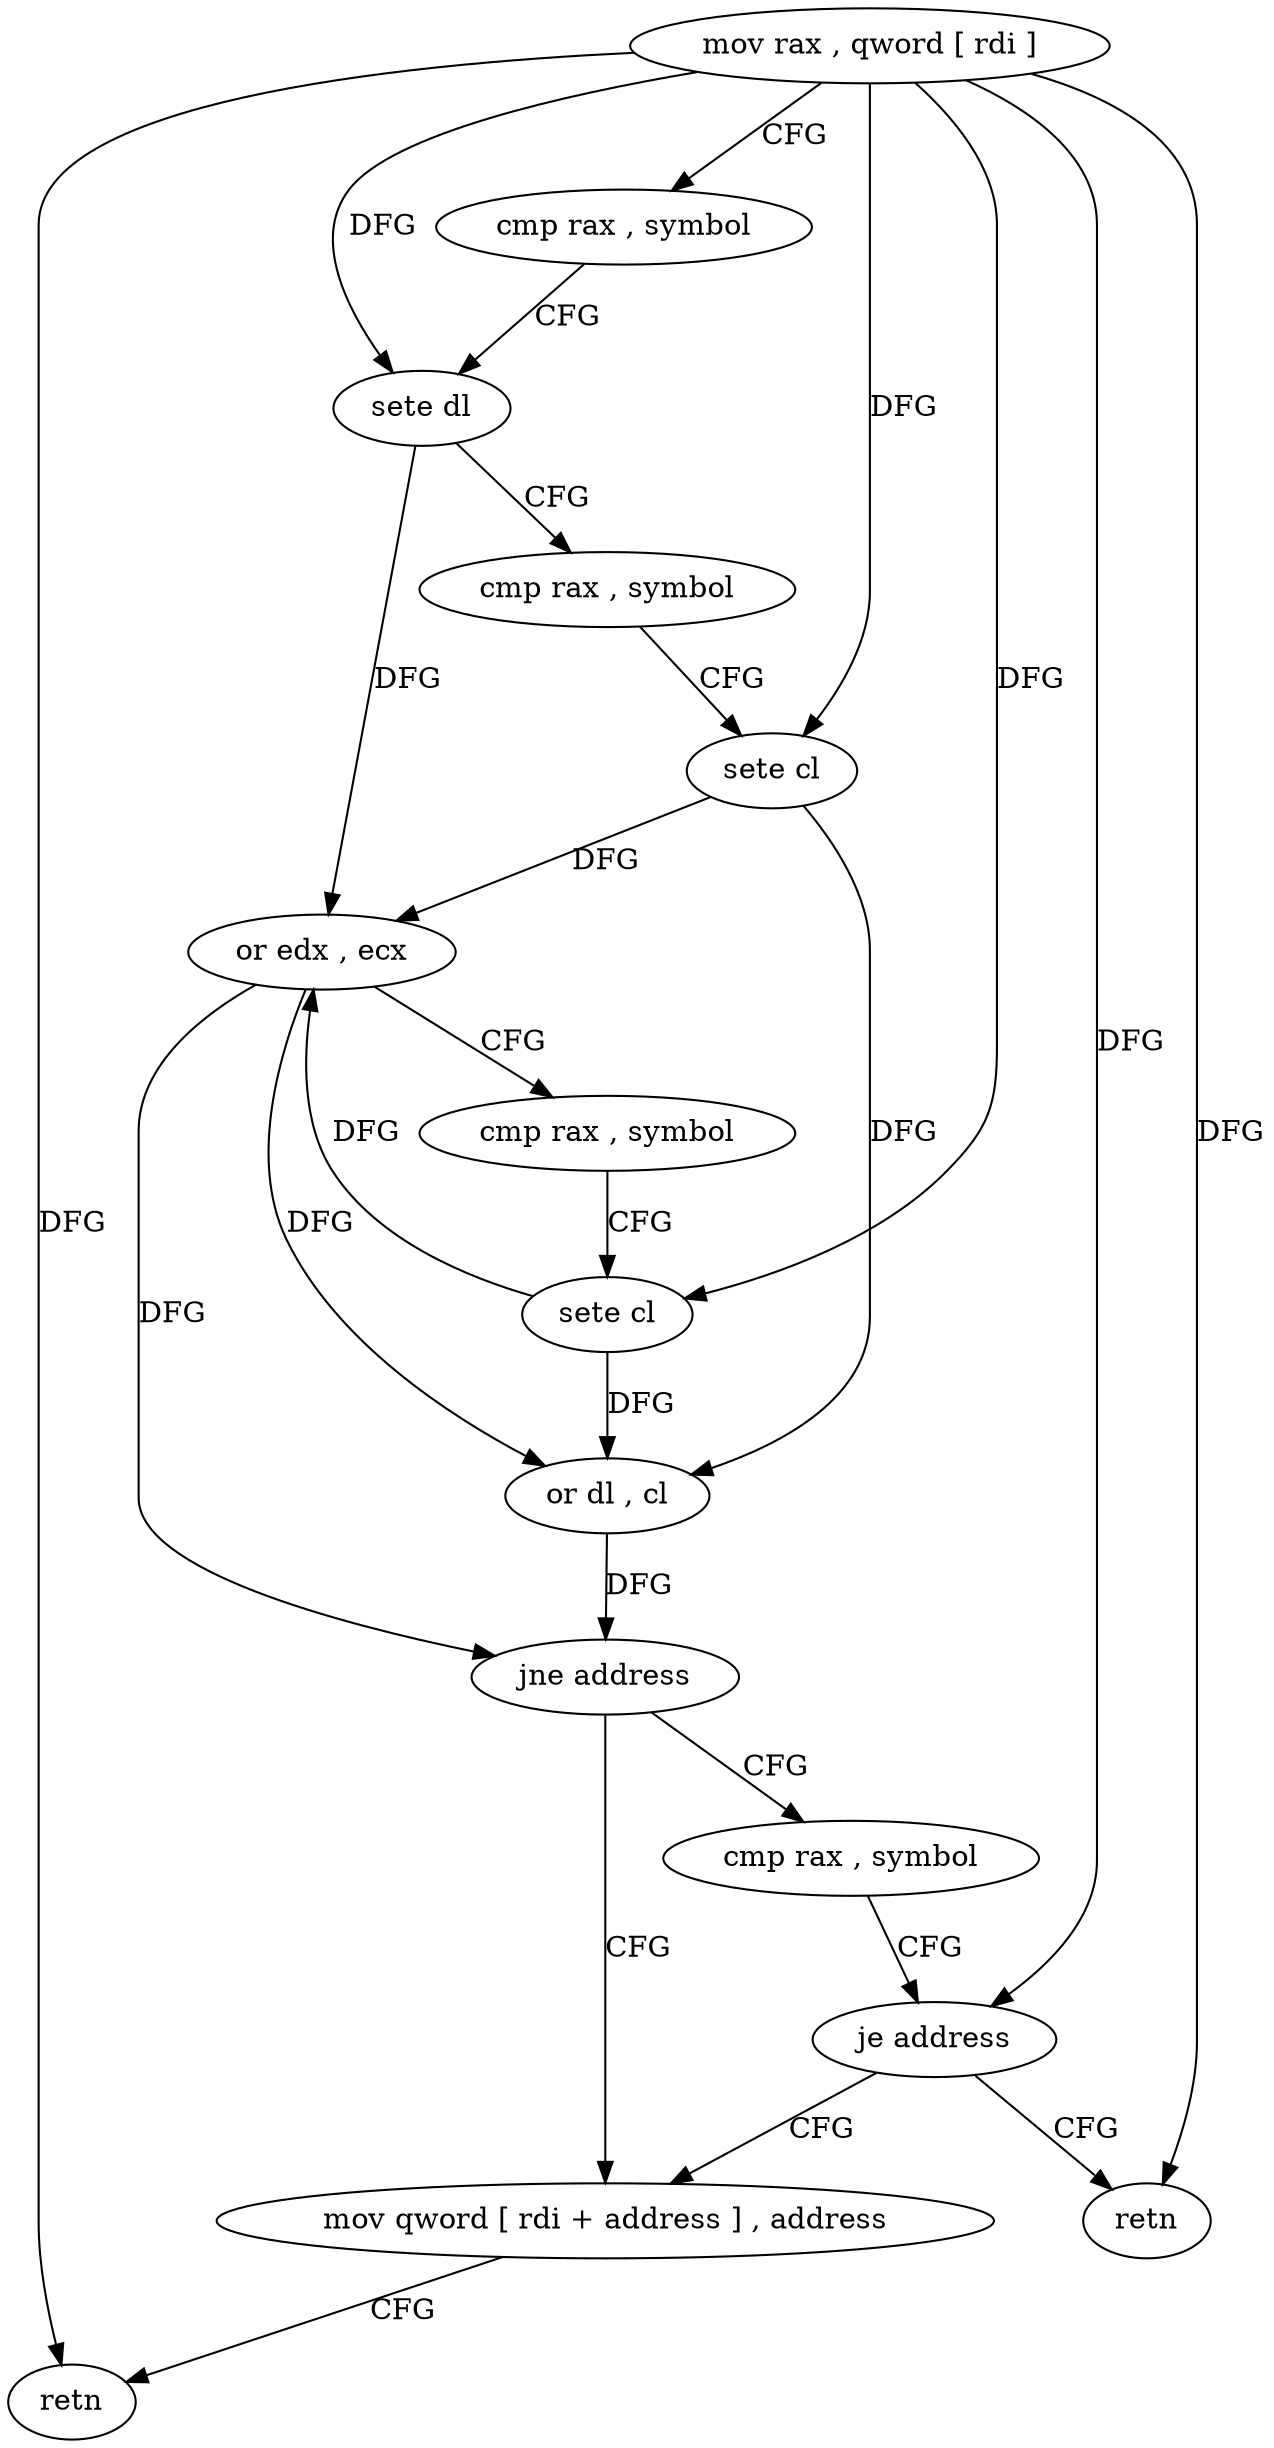 digraph "func" {
"4229648" [label = "mov rax , qword [ rdi ]" ]
"4229651" [label = "cmp rax , symbol" ]
"4229657" [label = "sete dl" ]
"4229660" [label = "cmp rax , symbol" ]
"4229666" [label = "sete cl" ]
"4229669" [label = "or edx , ecx" ]
"4229671" [label = "cmp rax , symbol" ]
"4229677" [label = "sete cl" ]
"4229680" [label = "or dl , cl" ]
"4229682" [label = "jne address" ]
"4229696" [label = "mov qword [ rdi + address ] , address" ]
"4229684" [label = "cmp rax , symbol" ]
"4229704" [label = "retn" ]
"4229690" [label = "je address" ]
"4229692" [label = "retn" ]
"4229648" -> "4229651" [ label = "CFG" ]
"4229648" -> "4229657" [ label = "DFG" ]
"4229648" -> "4229666" [ label = "DFG" ]
"4229648" -> "4229677" [ label = "DFG" ]
"4229648" -> "4229704" [ label = "DFG" ]
"4229648" -> "4229690" [ label = "DFG" ]
"4229648" -> "4229692" [ label = "DFG" ]
"4229651" -> "4229657" [ label = "CFG" ]
"4229657" -> "4229660" [ label = "CFG" ]
"4229657" -> "4229669" [ label = "DFG" ]
"4229660" -> "4229666" [ label = "CFG" ]
"4229666" -> "4229669" [ label = "DFG" ]
"4229666" -> "4229680" [ label = "DFG" ]
"4229669" -> "4229671" [ label = "CFG" ]
"4229669" -> "4229680" [ label = "DFG" ]
"4229669" -> "4229682" [ label = "DFG" ]
"4229671" -> "4229677" [ label = "CFG" ]
"4229677" -> "4229680" [ label = "DFG" ]
"4229677" -> "4229669" [ label = "DFG" ]
"4229680" -> "4229682" [ label = "DFG" ]
"4229682" -> "4229696" [ label = "CFG" ]
"4229682" -> "4229684" [ label = "CFG" ]
"4229696" -> "4229704" [ label = "CFG" ]
"4229684" -> "4229690" [ label = "CFG" ]
"4229690" -> "4229696" [ label = "CFG" ]
"4229690" -> "4229692" [ label = "CFG" ]
}
